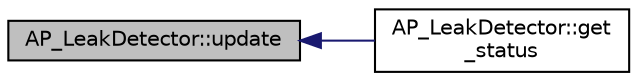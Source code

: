 digraph "AP_LeakDetector::update"
{
 // INTERACTIVE_SVG=YES
  edge [fontname="Helvetica",fontsize="10",labelfontname="Helvetica",labelfontsize="10"];
  node [fontname="Helvetica",fontsize="10",shape=record];
  rankdir="LR";
  Node1 [label="AP_LeakDetector::update",height=0.2,width=0.4,color="black", fillcolor="grey75", style="filled", fontcolor="black"];
  Node1 -> Node2 [dir="back",color="midnightblue",fontsize="10",style="solid",fontname="Helvetica"];
  Node2 [label="AP_LeakDetector::get\l_status",height=0.2,width=0.4,color="black", fillcolor="white", style="filled",URL="$classAP__LeakDetector.html#abeafa40bad2ed4a420e4a7194af626cb"];
}

